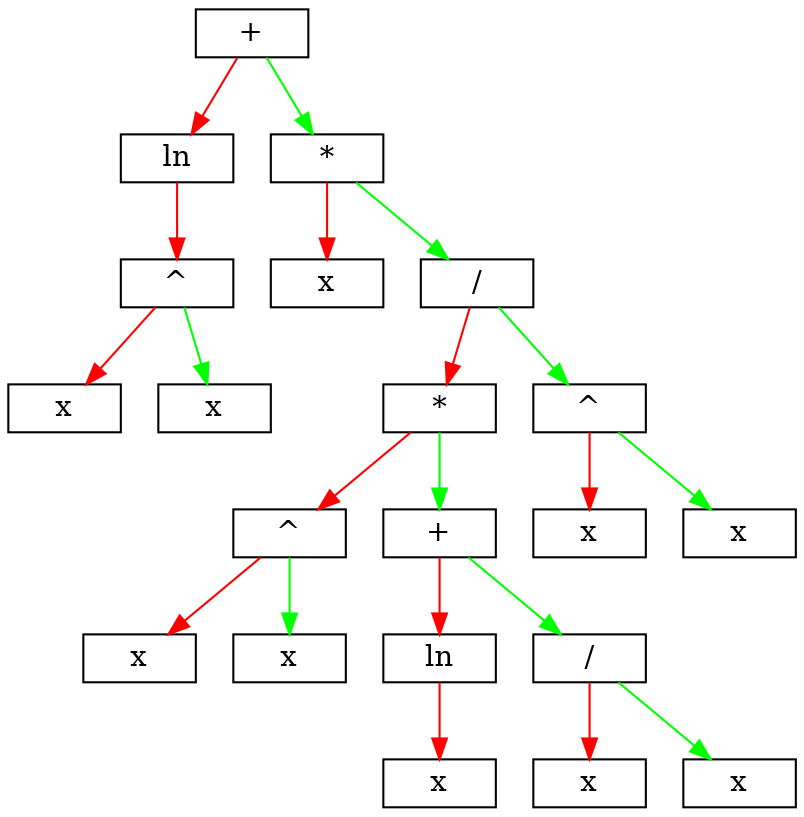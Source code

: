 digraph list {
	node [shape = record,height=.1];
	"node4" [label = "<f0>x" ] ;
	"node5" [label = "<f0>x" ] ;
	"node3" [label = "<f0>^" ] ;
	"node2" [label = "<f0>ln" ] ;
	"node7" [label = "<f0>x" ] ;
	"node8" [label = "<f0>x" ] ;
	"node9" [label = "<f0>x" ] ;
	"node10" [label = "<f0>^" ] ;
	"node11" [label = "<f0>x" ] ;
	"node12" [label = "<f0>ln" ] ;
	"node15" [label = "<f0>x" ] ;
	"node16" [label = "<f0>x" ] ;
	"node17" [label = "<f0>/" ] ;
	"node18" [label = "<f0>+" ] ;
	"node19" [label = "<f0>*" ] ;
	"node21" [label = "<f0>x" ] ;
	"node22" [label = "<f0>x" ] ;
	"node20" [label = "<f0>^" ] ;
	"node23" [label = "<f0>/" ] ;
	"node24" [label = "<f0>*" ] ;
	"node25" [label = "<f0>+" ] ;
	"node3":f0 -> "node4":f0 [color=red];
	"node3":f0 -> "node5":f0  [color=green];
	"node2":f0 -> "node3":f0 [color=red];
	"node10":f0 -> "node8":f0 [color=red];
	"node10":f0 -> "node9":f0  [color=green];
	"node12":f0 -> "node11":f0 [color=red];
	"node17":f0 -> "node15":f0 [color=red];
	"node17":f0 -> "node16":f0  [color=green];
	"node18":f0 -> "node12":f0 [color=red];
	"node18":f0 -> "node17":f0  [color=green];
	"node19":f0 -> "node10":f0 [color=red];
	"node19":f0 -> "node18":f0  [color=green];
	"node20":f0 -> "node21":f0 [color=red];
	"node20":f0 -> "node22":f0  [color=green];
	"node23":f0 -> "node19":f0 [color=red];
	"node23":f0 -> "node20":f0  [color=green];
	"node24":f0 -> "node7":f0 [color=red];
	"node24":f0 -> "node23":f0  [color=green];
	"node25":f0 -> "node2":f0 [color=red];
	"node25":f0 -> "node24":f0  [color=green];
}